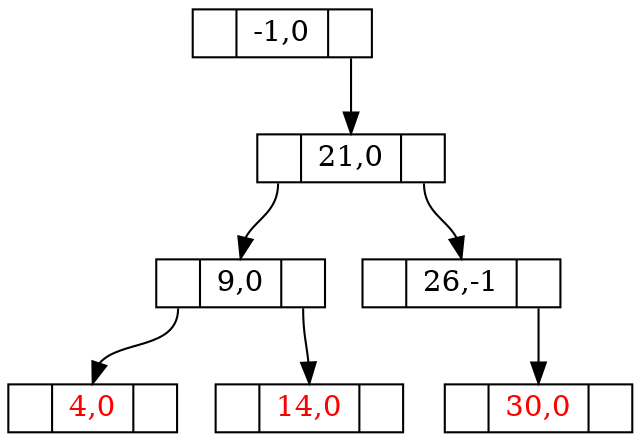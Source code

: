 digraph G {
node [shape = record, height = .1, color = "black"];
-1[label = "<L> |<D> -1,0|<R> "];
21[label = "<L> |<D> 21,0|<R> "];
9[label = "<L> |<D> 9,0|<R> "];
26[label = "<L> |<D> 26,-1|<R> "];
4[label = "<L> |<D> 4,0|<R> ",fontcolor="red"];
14[label = "<L> |<D> 14,0|<R> ",fontcolor="red"];
30[label = "<L> |<D> 30,0|<R> ",fontcolor="red"];
"-1":R -> "21":D;
"21":L -> "9":D;
"21":R -> "26":D;
"9":L -> "4":D;
"9":R -> "14":D;
"26":R -> "30":D;
}
